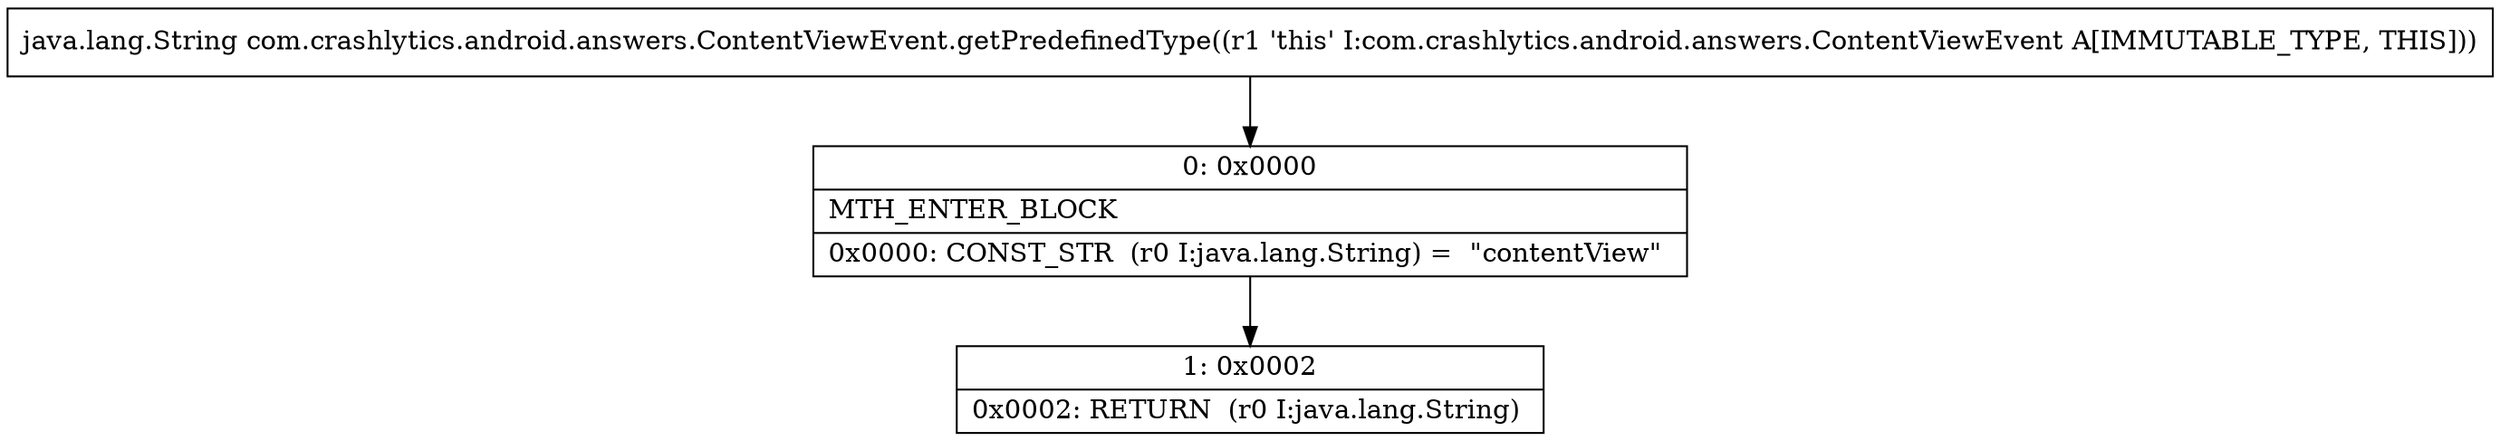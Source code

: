 digraph "CFG forcom.crashlytics.android.answers.ContentViewEvent.getPredefinedType()Ljava\/lang\/String;" {
Node_0 [shape=record,label="{0\:\ 0x0000|MTH_ENTER_BLOCK\l|0x0000: CONST_STR  (r0 I:java.lang.String) =  \"contentView\" \l}"];
Node_1 [shape=record,label="{1\:\ 0x0002|0x0002: RETURN  (r0 I:java.lang.String) \l}"];
MethodNode[shape=record,label="{java.lang.String com.crashlytics.android.answers.ContentViewEvent.getPredefinedType((r1 'this' I:com.crashlytics.android.answers.ContentViewEvent A[IMMUTABLE_TYPE, THIS])) }"];
MethodNode -> Node_0;
Node_0 -> Node_1;
}


